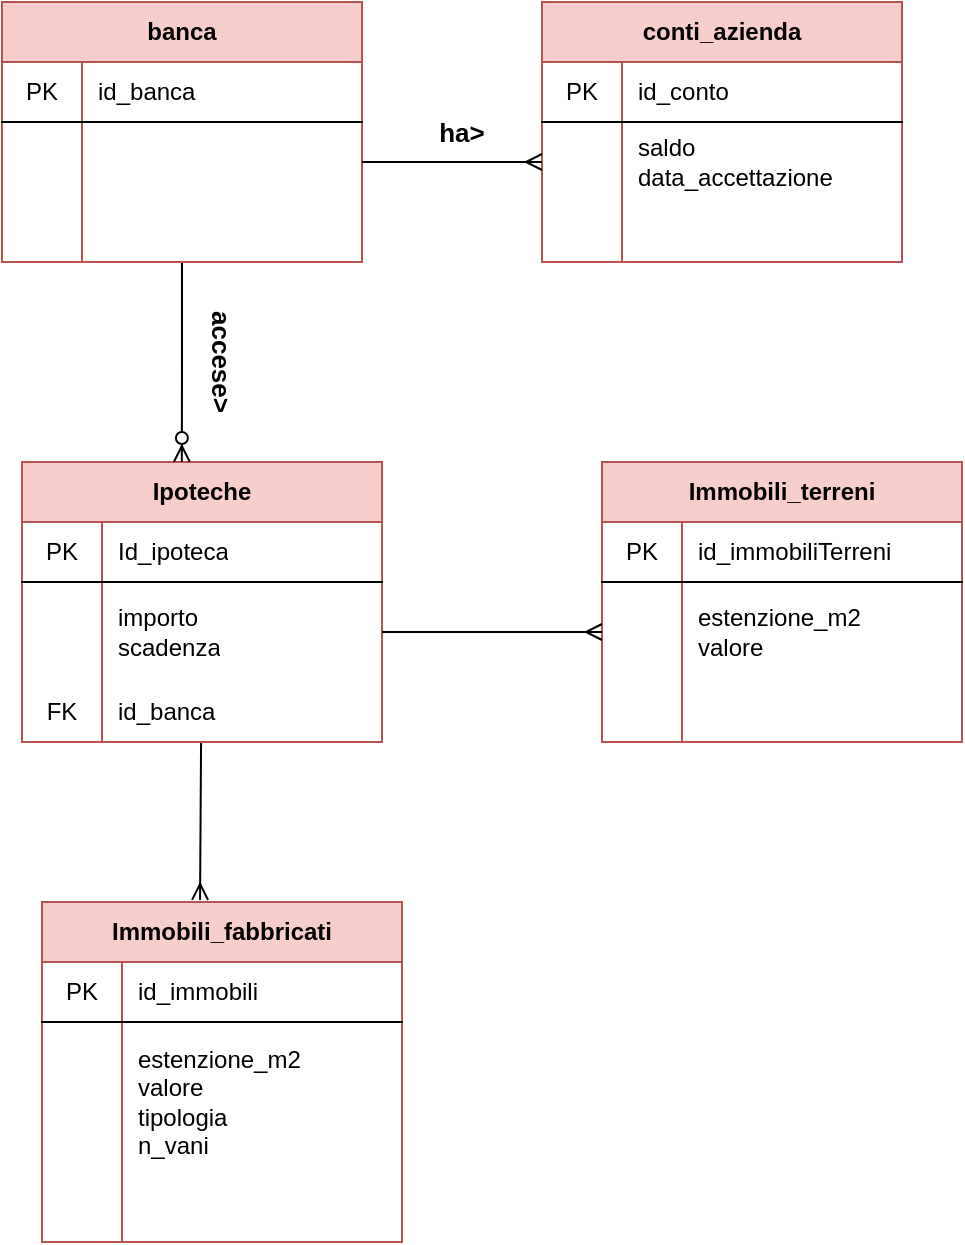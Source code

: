 <mxfile version="14.2.3" type="github">
  <diagram id="C5RBs43oDa-KdzZeNtuy" name="Page-1">
    <mxGraphModel dx="782" dy="514" grid="1" gridSize="10" guides="1" tooltips="1" connect="1" arrows="1" fold="1" page="1" pageScale="1" pageWidth="827" pageHeight="1169" math="0" shadow="0">
      <root>
        <mxCell id="WIyWlLk6GJQsqaUBKTNV-0" />
        <mxCell id="WIyWlLk6GJQsqaUBKTNV-1" parent="WIyWlLk6GJQsqaUBKTNV-0" />
        <mxCell id="9gK_UdOl_8UElKt1ixqX-0" value="conti_azienda" style="shape=table;html=1;whiteSpace=wrap;startSize=30;container=1;collapsible=0;childLayout=tableLayout;fixedRows=1;rowLines=0;fontStyle=1;align=center;fillColor=#f8cecc;strokeColor=#b85450;" parent="WIyWlLk6GJQsqaUBKTNV-1" vertex="1">
          <mxGeometry x="280" y="50" width="180" height="130" as="geometry" />
        </mxCell>
        <mxCell id="9gK_UdOl_8UElKt1ixqX-1" value="" style="shape=partialRectangle;html=1;whiteSpace=wrap;collapsible=0;dropTarget=0;pointerEvents=0;fillColor=none;top=0;left=0;bottom=1;right=0;points=[[0,0.5],[1,0.5]];portConstraint=eastwest;" parent="9gK_UdOl_8UElKt1ixqX-0" vertex="1">
          <mxGeometry y="30" width="180" height="30" as="geometry" />
        </mxCell>
        <mxCell id="9gK_UdOl_8UElKt1ixqX-2" value="PK" style="shape=partialRectangle;html=1;whiteSpace=wrap;connectable=0;fillColor=none;top=0;left=0;bottom=0;right=0;overflow=hidden;" parent="9gK_UdOl_8UElKt1ixqX-1" vertex="1">
          <mxGeometry width="40" height="30" as="geometry" />
        </mxCell>
        <mxCell id="9gK_UdOl_8UElKt1ixqX-3" value="id_conto" style="shape=partialRectangle;html=1;whiteSpace=wrap;connectable=0;fillColor=none;top=0;left=0;bottom=0;right=0;align=left;spacingLeft=6;overflow=hidden;" parent="9gK_UdOl_8UElKt1ixqX-1" vertex="1">
          <mxGeometry x="40" width="140" height="30" as="geometry" />
        </mxCell>
        <mxCell id="9gK_UdOl_8UElKt1ixqX-4" value="" style="shape=partialRectangle;html=1;whiteSpace=wrap;collapsible=0;dropTarget=0;pointerEvents=0;fillColor=none;top=0;left=0;bottom=0;right=0;points=[[0,0.5],[1,0.5]];portConstraint=eastwest;" parent="9gK_UdOl_8UElKt1ixqX-0" vertex="1">
          <mxGeometry y="60" width="180" height="40" as="geometry" />
        </mxCell>
        <mxCell id="9gK_UdOl_8UElKt1ixqX-5" value="" style="shape=partialRectangle;html=1;whiteSpace=wrap;connectable=0;fillColor=none;top=0;left=0;bottom=0;right=0;overflow=hidden;" parent="9gK_UdOl_8UElKt1ixqX-4" vertex="1">
          <mxGeometry width="40" height="40" as="geometry" />
        </mxCell>
        <mxCell id="9gK_UdOl_8UElKt1ixqX-6" value="saldo&lt;br&gt;data_accettazione" style="shape=partialRectangle;html=1;whiteSpace=wrap;connectable=0;fillColor=none;top=0;left=0;bottom=0;right=0;align=left;spacingLeft=6;overflow=hidden;" parent="9gK_UdOl_8UElKt1ixqX-4" vertex="1">
          <mxGeometry x="40" width="140" height="40" as="geometry" />
        </mxCell>
        <mxCell id="9gK_UdOl_8UElKt1ixqX-7" value="" style="shape=partialRectangle;html=1;whiteSpace=wrap;collapsible=0;dropTarget=0;pointerEvents=0;fillColor=none;top=0;left=0;bottom=0;right=0;points=[[0,0.5],[1,0.5]];portConstraint=eastwest;" parent="9gK_UdOl_8UElKt1ixqX-0" vertex="1">
          <mxGeometry y="100" width="180" height="30" as="geometry" />
        </mxCell>
        <mxCell id="9gK_UdOl_8UElKt1ixqX-8" value="" style="shape=partialRectangle;html=1;whiteSpace=wrap;connectable=0;fillColor=none;top=0;left=0;bottom=0;right=0;overflow=hidden;" parent="9gK_UdOl_8UElKt1ixqX-7" vertex="1">
          <mxGeometry width="40" height="30" as="geometry" />
        </mxCell>
        <mxCell id="9gK_UdOl_8UElKt1ixqX-9" value="" style="shape=partialRectangle;html=1;whiteSpace=wrap;connectable=0;fillColor=none;top=0;left=0;bottom=0;right=0;align=left;spacingLeft=6;overflow=hidden;" parent="9gK_UdOl_8UElKt1ixqX-7" vertex="1">
          <mxGeometry x="40" width="140" height="30" as="geometry" />
        </mxCell>
        <mxCell id="9gK_UdOl_8UElKt1ixqX-10" value="Immobili_terreni" style="shape=table;html=1;whiteSpace=wrap;startSize=30;container=1;collapsible=0;childLayout=tableLayout;fixedRows=1;rowLines=0;fontStyle=1;align=center;fillColor=#f8cecc;strokeColor=#b85450;" parent="WIyWlLk6GJQsqaUBKTNV-1" vertex="1">
          <mxGeometry x="310" y="280" width="180" height="140" as="geometry" />
        </mxCell>
        <mxCell id="9gK_UdOl_8UElKt1ixqX-11" value="" style="shape=partialRectangle;html=1;whiteSpace=wrap;collapsible=0;dropTarget=0;pointerEvents=0;fillColor=none;top=0;left=0;bottom=1;right=0;points=[[0,0.5],[1,0.5]];portConstraint=eastwest;" parent="9gK_UdOl_8UElKt1ixqX-10" vertex="1">
          <mxGeometry y="30" width="180" height="30" as="geometry" />
        </mxCell>
        <mxCell id="9gK_UdOl_8UElKt1ixqX-12" value="PK" style="shape=partialRectangle;html=1;whiteSpace=wrap;connectable=0;fillColor=none;top=0;left=0;bottom=0;right=0;overflow=hidden;" parent="9gK_UdOl_8UElKt1ixqX-11" vertex="1">
          <mxGeometry width="40" height="30" as="geometry" />
        </mxCell>
        <mxCell id="9gK_UdOl_8UElKt1ixqX-13" value="id_immobiliTerreni" style="shape=partialRectangle;html=1;whiteSpace=wrap;connectable=0;fillColor=none;top=0;left=0;bottom=0;right=0;align=left;spacingLeft=6;overflow=hidden;" parent="9gK_UdOl_8UElKt1ixqX-11" vertex="1">
          <mxGeometry x="40" width="140" height="30" as="geometry" />
        </mxCell>
        <mxCell id="9gK_UdOl_8UElKt1ixqX-14" value="" style="shape=partialRectangle;html=1;whiteSpace=wrap;collapsible=0;dropTarget=0;pointerEvents=0;fillColor=none;top=0;left=0;bottom=0;right=0;points=[[0,0.5],[1,0.5]];portConstraint=eastwest;" parent="9gK_UdOl_8UElKt1ixqX-10" vertex="1">
          <mxGeometry y="60" width="180" height="50" as="geometry" />
        </mxCell>
        <mxCell id="9gK_UdOl_8UElKt1ixqX-15" value="" style="shape=partialRectangle;html=1;whiteSpace=wrap;connectable=0;fillColor=none;top=0;left=0;bottom=0;right=0;overflow=hidden;" parent="9gK_UdOl_8UElKt1ixqX-14" vertex="1">
          <mxGeometry width="40" height="50" as="geometry" />
        </mxCell>
        <mxCell id="9gK_UdOl_8UElKt1ixqX-16" value="estenzione_m2&lt;br&gt;valore" style="shape=partialRectangle;html=1;whiteSpace=wrap;connectable=0;fillColor=none;top=0;left=0;bottom=0;right=0;align=left;spacingLeft=6;overflow=hidden;" parent="9gK_UdOl_8UElKt1ixqX-14" vertex="1">
          <mxGeometry x="40" width="140" height="50" as="geometry" />
        </mxCell>
        <mxCell id="9gK_UdOl_8UElKt1ixqX-17" value="" style="shape=partialRectangle;html=1;whiteSpace=wrap;collapsible=0;dropTarget=0;pointerEvents=0;fillColor=none;top=0;left=0;bottom=0;right=0;points=[[0,0.5],[1,0.5]];portConstraint=eastwest;" parent="9gK_UdOl_8UElKt1ixqX-10" vertex="1">
          <mxGeometry y="110" width="180" height="30" as="geometry" />
        </mxCell>
        <mxCell id="9gK_UdOl_8UElKt1ixqX-18" value="" style="shape=partialRectangle;html=1;whiteSpace=wrap;connectable=0;fillColor=none;top=0;left=0;bottom=0;right=0;overflow=hidden;" parent="9gK_UdOl_8UElKt1ixqX-17" vertex="1">
          <mxGeometry width="40" height="30" as="geometry" />
        </mxCell>
        <mxCell id="9gK_UdOl_8UElKt1ixqX-19" value="" style="shape=partialRectangle;html=1;whiteSpace=wrap;connectable=0;fillColor=none;top=0;left=0;bottom=0;right=0;align=left;spacingLeft=6;overflow=hidden;" parent="9gK_UdOl_8UElKt1ixqX-17" vertex="1">
          <mxGeometry x="40" width="140" height="30" as="geometry" />
        </mxCell>
        <mxCell id="9gK_UdOl_8UElKt1ixqX-20" value="Immobili_fabbricati" style="shape=table;html=1;whiteSpace=wrap;startSize=30;container=1;collapsible=0;childLayout=tableLayout;fixedRows=1;rowLines=0;fontStyle=1;align=center;fillColor=#f8cecc;strokeColor=#b85450;" parent="WIyWlLk6GJQsqaUBKTNV-1" vertex="1">
          <mxGeometry x="30" y="500" width="180" height="170" as="geometry" />
        </mxCell>
        <mxCell id="9gK_UdOl_8UElKt1ixqX-21" value="" style="shape=partialRectangle;html=1;whiteSpace=wrap;collapsible=0;dropTarget=0;pointerEvents=0;fillColor=none;top=0;left=0;bottom=1;right=0;points=[[0,0.5],[1,0.5]];portConstraint=eastwest;" parent="9gK_UdOl_8UElKt1ixqX-20" vertex="1">
          <mxGeometry y="30" width="180" height="30" as="geometry" />
        </mxCell>
        <mxCell id="9gK_UdOl_8UElKt1ixqX-22" value="PK" style="shape=partialRectangle;html=1;whiteSpace=wrap;connectable=0;fillColor=none;top=0;left=0;bottom=0;right=0;overflow=hidden;" parent="9gK_UdOl_8UElKt1ixqX-21" vertex="1">
          <mxGeometry width="40" height="30" as="geometry" />
        </mxCell>
        <mxCell id="9gK_UdOl_8UElKt1ixqX-23" value="id_immobili" style="shape=partialRectangle;html=1;whiteSpace=wrap;connectable=0;fillColor=none;top=0;left=0;bottom=0;right=0;align=left;spacingLeft=6;overflow=hidden;" parent="9gK_UdOl_8UElKt1ixqX-21" vertex="1">
          <mxGeometry x="40" width="140" height="30" as="geometry" />
        </mxCell>
        <mxCell id="9gK_UdOl_8UElKt1ixqX-24" value="" style="shape=partialRectangle;html=1;whiteSpace=wrap;collapsible=0;dropTarget=0;pointerEvents=0;fillColor=none;top=0;left=0;bottom=0;right=0;points=[[0,0.5],[1,0.5]];portConstraint=eastwest;" parent="9gK_UdOl_8UElKt1ixqX-20" vertex="1">
          <mxGeometry y="60" width="180" height="80" as="geometry" />
        </mxCell>
        <mxCell id="9gK_UdOl_8UElKt1ixqX-25" value="" style="shape=partialRectangle;html=1;whiteSpace=wrap;connectable=0;fillColor=none;top=0;left=0;bottom=0;right=0;overflow=hidden;" parent="9gK_UdOl_8UElKt1ixqX-24" vertex="1">
          <mxGeometry width="40" height="80" as="geometry" />
        </mxCell>
        <mxCell id="9gK_UdOl_8UElKt1ixqX-26" value="&lt;span&gt;estenzione_m2&lt;/span&gt;&lt;br&gt;&lt;span&gt;valore&lt;br&gt;tipologia&lt;br&gt;n_vani&lt;br&gt;&lt;/span&gt;" style="shape=partialRectangle;html=1;whiteSpace=wrap;connectable=0;fillColor=none;top=0;left=0;bottom=0;right=0;align=left;spacingLeft=6;overflow=hidden;" parent="9gK_UdOl_8UElKt1ixqX-24" vertex="1">
          <mxGeometry x="40" width="140" height="80" as="geometry" />
        </mxCell>
        <mxCell id="9gK_UdOl_8UElKt1ixqX-27" value="" style="shape=partialRectangle;html=1;whiteSpace=wrap;collapsible=0;dropTarget=0;pointerEvents=0;fillColor=none;top=0;left=0;bottom=0;right=0;points=[[0,0.5],[1,0.5]];portConstraint=eastwest;" parent="9gK_UdOl_8UElKt1ixqX-20" vertex="1">
          <mxGeometry y="140" width="180" height="30" as="geometry" />
        </mxCell>
        <mxCell id="9gK_UdOl_8UElKt1ixqX-28" value="" style="shape=partialRectangle;html=1;whiteSpace=wrap;connectable=0;fillColor=none;top=0;left=0;bottom=0;right=0;overflow=hidden;" parent="9gK_UdOl_8UElKt1ixqX-27" vertex="1">
          <mxGeometry width="40" height="30" as="geometry" />
        </mxCell>
        <mxCell id="9gK_UdOl_8UElKt1ixqX-29" value="" style="shape=partialRectangle;html=1;whiteSpace=wrap;connectable=0;fillColor=none;top=0;left=0;bottom=0;right=0;align=left;spacingLeft=6;overflow=hidden;" parent="9gK_UdOl_8UElKt1ixqX-27" vertex="1">
          <mxGeometry x="40" width="140" height="30" as="geometry" />
        </mxCell>
        <mxCell id="CGKPO6MXBg5OnD7Uod1s-15" style="rounded=0;orthogonalLoop=1;jettySize=auto;html=1;endArrow=ERmany;endFill=0;entryX=0.439;entryY=-0.006;entryDx=0;entryDy=0;entryPerimeter=0;" edge="1" parent="WIyWlLk6GJQsqaUBKTNV-1" source="9gK_UdOl_8UElKt1ixqX-30" target="9gK_UdOl_8UElKt1ixqX-20">
          <mxGeometry relative="1" as="geometry">
            <mxPoint x="100" y="500" as="targetPoint" />
          </mxGeometry>
        </mxCell>
        <mxCell id="9gK_UdOl_8UElKt1ixqX-30" value="Ipoteche" style="shape=table;html=1;whiteSpace=wrap;startSize=30;container=1;collapsible=0;childLayout=tableLayout;fixedRows=1;rowLines=0;fontStyle=1;align=center;fillColor=#f8cecc;strokeColor=#b85450;" parent="WIyWlLk6GJQsqaUBKTNV-1" vertex="1">
          <mxGeometry x="20" y="280" width="180" height="140" as="geometry" />
        </mxCell>
        <mxCell id="9gK_UdOl_8UElKt1ixqX-31" value="" style="shape=partialRectangle;html=1;whiteSpace=wrap;collapsible=0;dropTarget=0;pointerEvents=0;fillColor=none;top=0;left=0;bottom=1;right=0;points=[[0,0.5],[1,0.5]];portConstraint=eastwest;" parent="9gK_UdOl_8UElKt1ixqX-30" vertex="1">
          <mxGeometry y="30" width="180" height="30" as="geometry" />
        </mxCell>
        <mxCell id="9gK_UdOl_8UElKt1ixqX-32" value="PK" style="shape=partialRectangle;html=1;whiteSpace=wrap;connectable=0;fillColor=none;top=0;left=0;bottom=0;right=0;overflow=hidden;" parent="9gK_UdOl_8UElKt1ixqX-31" vertex="1">
          <mxGeometry width="40" height="30" as="geometry" />
        </mxCell>
        <mxCell id="9gK_UdOl_8UElKt1ixqX-33" value="Id_ipoteca" style="shape=partialRectangle;html=1;whiteSpace=wrap;connectable=0;fillColor=none;top=0;left=0;bottom=0;right=0;align=left;spacingLeft=6;overflow=hidden;" parent="9gK_UdOl_8UElKt1ixqX-31" vertex="1">
          <mxGeometry x="40" width="140" height="30" as="geometry" />
        </mxCell>
        <mxCell id="9gK_UdOl_8UElKt1ixqX-34" value="" style="shape=partialRectangle;html=1;whiteSpace=wrap;collapsible=0;dropTarget=0;pointerEvents=0;fillColor=none;top=0;left=0;bottom=0;right=0;points=[[0,0.5],[1,0.5]];portConstraint=eastwest;" parent="9gK_UdOl_8UElKt1ixqX-30" vertex="1">
          <mxGeometry y="60" width="180" height="50" as="geometry" />
        </mxCell>
        <mxCell id="9gK_UdOl_8UElKt1ixqX-35" value="" style="shape=partialRectangle;html=1;whiteSpace=wrap;connectable=0;fillColor=none;top=0;left=0;bottom=0;right=0;overflow=hidden;" parent="9gK_UdOl_8UElKt1ixqX-34" vertex="1">
          <mxGeometry width="40" height="50" as="geometry" />
        </mxCell>
        <mxCell id="9gK_UdOl_8UElKt1ixqX-36" value="importo&lt;br&gt;scadenza" style="shape=partialRectangle;html=1;whiteSpace=wrap;connectable=0;fillColor=none;top=0;left=0;bottom=0;right=0;align=left;spacingLeft=6;overflow=hidden;" parent="9gK_UdOl_8UElKt1ixqX-34" vertex="1">
          <mxGeometry x="40" width="140" height="50" as="geometry" />
        </mxCell>
        <mxCell id="9gK_UdOl_8UElKt1ixqX-37" value="" style="shape=partialRectangle;html=1;whiteSpace=wrap;collapsible=0;dropTarget=0;pointerEvents=0;fillColor=none;top=0;left=0;bottom=0;right=0;points=[[0,0.5],[1,0.5]];portConstraint=eastwest;" parent="9gK_UdOl_8UElKt1ixqX-30" vertex="1">
          <mxGeometry y="110" width="180" height="30" as="geometry" />
        </mxCell>
        <mxCell id="9gK_UdOl_8UElKt1ixqX-38" value="FK" style="shape=partialRectangle;html=1;whiteSpace=wrap;connectable=0;fillColor=none;top=0;left=0;bottom=0;right=0;overflow=hidden;" parent="9gK_UdOl_8UElKt1ixqX-37" vertex="1">
          <mxGeometry width="40" height="30" as="geometry" />
        </mxCell>
        <mxCell id="9gK_UdOl_8UElKt1ixqX-39" value="id_banca" style="shape=partialRectangle;html=1;whiteSpace=wrap;connectable=0;fillColor=none;top=0;left=0;bottom=0;right=0;align=left;spacingLeft=6;overflow=hidden;" parent="9gK_UdOl_8UElKt1ixqX-37" vertex="1">
          <mxGeometry x="40" width="140" height="30" as="geometry" />
        </mxCell>
        <mxCell id="CGKPO6MXBg5OnD7Uod1s-12" style="edgeStyle=orthogonalEdgeStyle;rounded=0;orthogonalLoop=1;jettySize=auto;html=1;entryX=0.444;entryY=0;entryDx=0;entryDy=0;entryPerimeter=0;endArrow=ERzeroToMany;endFill=1;" edge="1" parent="WIyWlLk6GJQsqaUBKTNV-1" source="CGKPO6MXBg5OnD7Uod1s-0" target="9gK_UdOl_8UElKt1ixqX-30">
          <mxGeometry relative="1" as="geometry" />
        </mxCell>
        <mxCell id="CGKPO6MXBg5OnD7Uod1s-0" value="banca" style="shape=table;html=1;whiteSpace=wrap;startSize=30;container=1;collapsible=0;childLayout=tableLayout;fixedRows=1;rowLines=0;fontStyle=1;align=center;fillColor=#f8cecc;strokeColor=#b85450;" vertex="1" parent="WIyWlLk6GJQsqaUBKTNV-1">
          <mxGeometry x="10" y="50" width="180" height="130" as="geometry" />
        </mxCell>
        <mxCell id="CGKPO6MXBg5OnD7Uod1s-1" value="" style="shape=partialRectangle;html=1;whiteSpace=wrap;collapsible=0;dropTarget=0;pointerEvents=0;fillColor=none;top=0;left=0;bottom=1;right=0;points=[[0,0.5],[1,0.5]];portConstraint=eastwest;" vertex="1" parent="CGKPO6MXBg5OnD7Uod1s-0">
          <mxGeometry y="30" width="180" height="30" as="geometry" />
        </mxCell>
        <mxCell id="CGKPO6MXBg5OnD7Uod1s-2" value="PK" style="shape=partialRectangle;html=1;whiteSpace=wrap;connectable=0;fillColor=none;top=0;left=0;bottom=0;right=0;overflow=hidden;" vertex="1" parent="CGKPO6MXBg5OnD7Uod1s-1">
          <mxGeometry width="40" height="30" as="geometry" />
        </mxCell>
        <mxCell id="CGKPO6MXBg5OnD7Uod1s-3" value="id_banca" style="shape=partialRectangle;html=1;whiteSpace=wrap;connectable=0;fillColor=none;top=0;left=0;bottom=0;right=0;align=left;spacingLeft=6;overflow=hidden;" vertex="1" parent="CGKPO6MXBg5OnD7Uod1s-1">
          <mxGeometry x="40" width="140" height="30" as="geometry" />
        </mxCell>
        <mxCell id="CGKPO6MXBg5OnD7Uod1s-4" value="" style="shape=partialRectangle;html=1;whiteSpace=wrap;collapsible=0;dropTarget=0;pointerEvents=0;fillColor=none;top=0;left=0;bottom=0;right=0;points=[[0,0.5],[1,0.5]];portConstraint=eastwest;" vertex="1" parent="CGKPO6MXBg5OnD7Uod1s-0">
          <mxGeometry y="60" width="180" height="40" as="geometry" />
        </mxCell>
        <mxCell id="CGKPO6MXBg5OnD7Uod1s-5" value="" style="shape=partialRectangle;html=1;whiteSpace=wrap;connectable=0;fillColor=none;top=0;left=0;bottom=0;right=0;overflow=hidden;" vertex="1" parent="CGKPO6MXBg5OnD7Uod1s-4">
          <mxGeometry width="40" height="40" as="geometry" />
        </mxCell>
        <mxCell id="CGKPO6MXBg5OnD7Uod1s-6" value="" style="shape=partialRectangle;html=1;whiteSpace=wrap;connectable=0;fillColor=none;top=0;left=0;bottom=0;right=0;align=left;spacingLeft=6;overflow=hidden;" vertex="1" parent="CGKPO6MXBg5OnD7Uod1s-4">
          <mxGeometry x="40" width="140" height="40" as="geometry" />
        </mxCell>
        <mxCell id="CGKPO6MXBg5OnD7Uod1s-7" value="" style="shape=partialRectangle;html=1;whiteSpace=wrap;collapsible=0;dropTarget=0;pointerEvents=0;fillColor=none;top=0;left=0;bottom=0;right=0;points=[[0,0.5],[1,0.5]];portConstraint=eastwest;" vertex="1" parent="CGKPO6MXBg5OnD7Uod1s-0">
          <mxGeometry y="100" width="180" height="30" as="geometry" />
        </mxCell>
        <mxCell id="CGKPO6MXBg5OnD7Uod1s-8" value="" style="shape=partialRectangle;html=1;whiteSpace=wrap;connectable=0;fillColor=none;top=0;left=0;bottom=0;right=0;overflow=hidden;" vertex="1" parent="CGKPO6MXBg5OnD7Uod1s-7">
          <mxGeometry width="40" height="30" as="geometry" />
        </mxCell>
        <mxCell id="CGKPO6MXBg5OnD7Uod1s-9" value="" style="shape=partialRectangle;html=1;whiteSpace=wrap;connectable=0;fillColor=none;top=0;left=0;bottom=0;right=0;align=left;spacingLeft=6;overflow=hidden;" vertex="1" parent="CGKPO6MXBg5OnD7Uod1s-7">
          <mxGeometry x="40" width="140" height="30" as="geometry" />
        </mxCell>
        <mxCell id="CGKPO6MXBg5OnD7Uod1s-10" style="edgeStyle=orthogonalEdgeStyle;rounded=0;orthogonalLoop=1;jettySize=auto;html=1;entryX=0;entryY=0.5;entryDx=0;entryDy=0;endArrow=ERmany;endFill=0;" edge="1" parent="WIyWlLk6GJQsqaUBKTNV-1" source="CGKPO6MXBg5OnD7Uod1s-4" target="9gK_UdOl_8UElKt1ixqX-4">
          <mxGeometry relative="1" as="geometry" />
        </mxCell>
        <mxCell id="CGKPO6MXBg5OnD7Uod1s-11" value="&lt;font style=&quot;font-size: 13px&quot;&gt;&lt;b&gt;ha&amp;gt;&lt;/b&gt;&lt;/font&gt;" style="text;html=1;strokeColor=none;fillColor=none;align=center;verticalAlign=middle;whiteSpace=wrap;rounded=0;" vertex="1" parent="WIyWlLk6GJQsqaUBKTNV-1">
          <mxGeometry x="220" y="105" width="40" height="20" as="geometry" />
        </mxCell>
        <mxCell id="CGKPO6MXBg5OnD7Uod1s-13" value="&lt;font style=&quot;font-size: 13px&quot;&gt;&lt;b&gt;accese&amp;gt;&lt;/b&gt;&lt;/font&gt;" style="text;html=1;strokeColor=none;fillColor=none;align=center;verticalAlign=middle;whiteSpace=wrap;rounded=0;rotation=90;" vertex="1" parent="WIyWlLk6GJQsqaUBKTNV-1">
          <mxGeometry x="90" y="220" width="60" height="20" as="geometry" />
        </mxCell>
        <mxCell id="CGKPO6MXBg5OnD7Uod1s-14" style="edgeStyle=orthogonalEdgeStyle;rounded=0;orthogonalLoop=1;jettySize=auto;html=1;entryX=0;entryY=0.5;entryDx=0;entryDy=0;endArrow=ERmany;endFill=0;" edge="1" parent="WIyWlLk6GJQsqaUBKTNV-1" source="9gK_UdOl_8UElKt1ixqX-34" target="9gK_UdOl_8UElKt1ixqX-14">
          <mxGeometry relative="1" as="geometry" />
        </mxCell>
      </root>
    </mxGraphModel>
  </diagram>
</mxfile>
